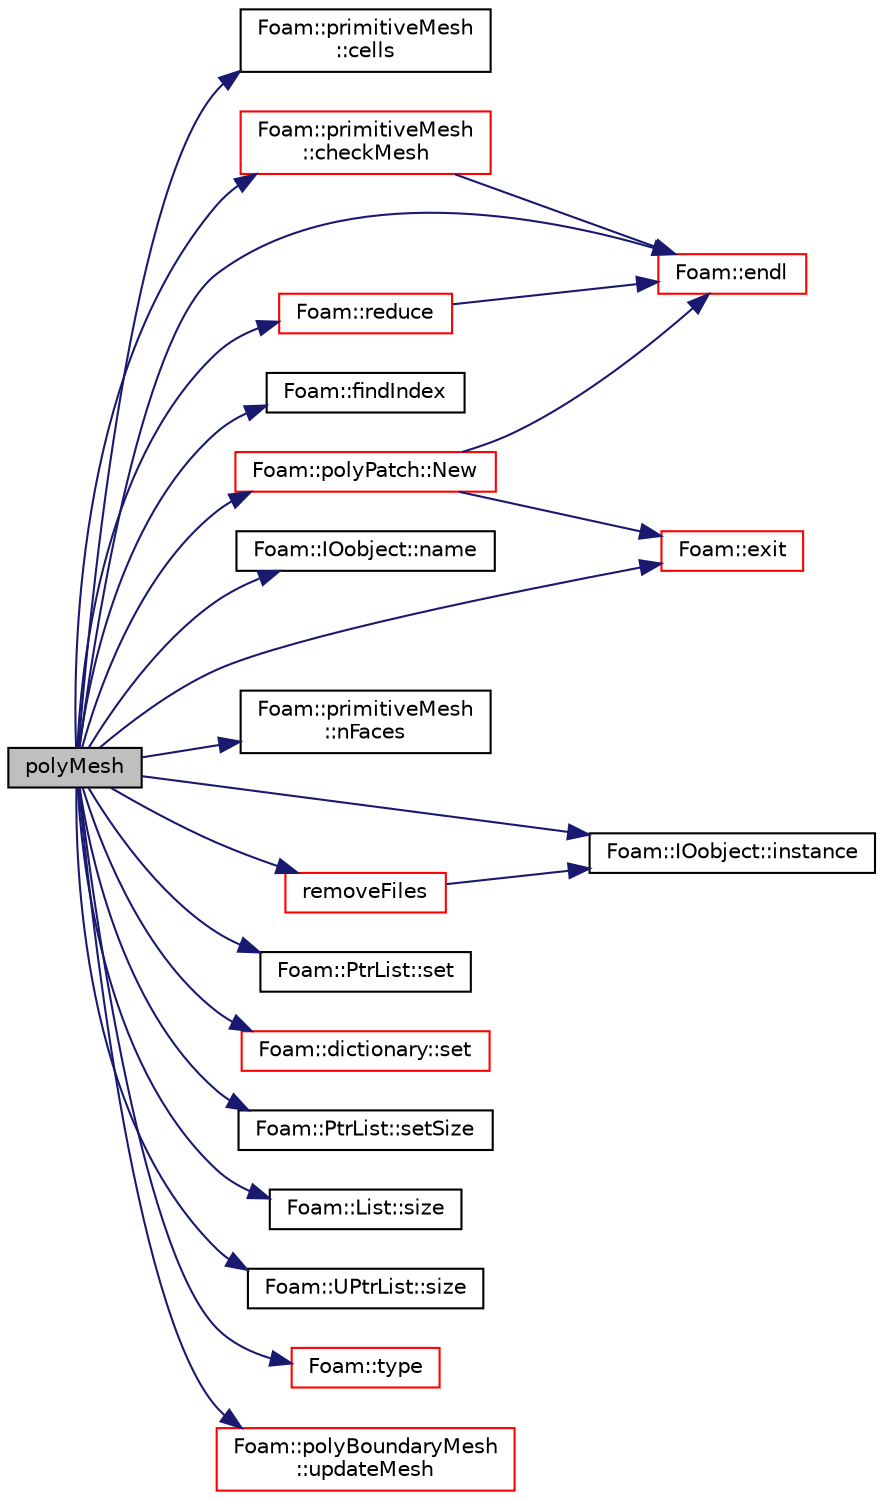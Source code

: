 digraph "polyMesh"
{
  bgcolor="transparent";
  edge [fontname="Helvetica",fontsize="10",labelfontname="Helvetica",labelfontsize="10"];
  node [fontname="Helvetica",fontsize="10",shape=record];
  rankdir="LR";
  Node886 [label="polyMesh",height=0.2,width=0.4,color="black", fillcolor="grey75", style="filled", fontcolor="black"];
  Node886 -> Node887 [color="midnightblue",fontsize="10",style="solid",fontname="Helvetica"];
  Node887 [label="Foam::primitiveMesh\l::cells",height=0.2,width=0.4,color="black",URL="$a28685.html#af19bf800d725a623c7b1d0101d65e7d3"];
  Node886 -> Node888 [color="midnightblue",fontsize="10",style="solid",fontname="Helvetica"];
  Node888 [label="Foam::primitiveMesh\l::checkMesh",height=0.2,width=0.4,color="red",URL="$a28685.html#a4a517558d80c6f18d499768cb53b45c3",tooltip="Check mesh for correctness. Returns false for no error. "];
  Node888 -> Node889 [color="midnightblue",fontsize="10",style="solid",fontname="Helvetica"];
  Node889 [label="Foam::endl",height=0.2,width=0.4,color="red",URL="$a21851.html#a2db8fe02a0d3909e9351bb4275b23ce4",tooltip="Add newline and flush stream. "];
  Node886 -> Node889 [color="midnightblue",fontsize="10",style="solid",fontname="Helvetica"];
  Node886 -> Node918 [color="midnightblue",fontsize="10",style="solid",fontname="Helvetica"];
  Node918 [label="Foam::exit",height=0.2,width=0.4,color="red",URL="$a21851.html#a06ca7250d8e89caf05243ec094843642"];
  Node886 -> Node1193 [color="midnightblue",fontsize="10",style="solid",fontname="Helvetica"];
  Node1193 [label="Foam::findIndex",height=0.2,width=0.4,color="black",URL="$a21851.html#ac16695f83f370df159eed19f92d095fb",tooltip="Find first occurence of given element and return index,. "];
  Node886 -> Node988 [color="midnightblue",fontsize="10",style="solid",fontname="Helvetica"];
  Node988 [label="Foam::IOobject::instance",height=0.2,width=0.4,color="black",URL="$a27249.html#acac6de003b420b848571b5064e50ed89"];
  Node886 -> Node967 [color="midnightblue",fontsize="10",style="solid",fontname="Helvetica"];
  Node967 [label="Foam::IOobject::name",height=0.2,width=0.4,color="black",URL="$a27249.html#acc80e00a8ac919288fb55bd14cc88bf6",tooltip="Return name. "];
  Node886 -> Node1226 [color="midnightblue",fontsize="10",style="solid",fontname="Helvetica"];
  Node1226 [label="Foam::polyPatch::New",height=0.2,width=0.4,color="red",URL="$a28633.html#a1741756fc2a2b6260b8086d1c4f57291",tooltip="Return a pointer to a new patch created on freestore from. "];
  Node1226 -> Node889 [color="midnightblue",fontsize="10",style="solid",fontname="Helvetica"];
  Node1226 -> Node918 [color="midnightblue",fontsize="10",style="solid",fontname="Helvetica"];
  Node886 -> Node996 [color="midnightblue",fontsize="10",style="solid",fontname="Helvetica"];
  Node996 [label="Foam::primitiveMesh\l::nFaces",height=0.2,width=0.4,color="black",URL="$a28685.html#abe602c985a3c9ffa67176e969e77ca6f"];
  Node886 -> Node895 [color="midnightblue",fontsize="10",style="solid",fontname="Helvetica"];
  Node895 [label="Foam::reduce",height=0.2,width=0.4,color="red",URL="$a21851.html#a7ffd6af4acc2eb9ba72ee296b5ecda23"];
  Node895 -> Node889 [color="midnightblue",fontsize="10",style="solid",fontname="Helvetica"];
  Node886 -> Node1227 [color="midnightblue",fontsize="10",style="solid",fontname="Helvetica"];
  Node1227 [label="removeFiles",height=0.2,width=0.4,color="red",URL="$a28565.html#ac8fa2b608d86b221e8c83bed835bc5c5",tooltip="Remove all files from mesh instance() "];
  Node1227 -> Node988 [color="midnightblue",fontsize="10",style="solid",fontname="Helvetica"];
  Node886 -> Node1169 [color="midnightblue",fontsize="10",style="solid",fontname="Helvetica"];
  Node1169 [label="Foam::PtrList::set",height=0.2,width=0.4,color="black",URL="$a27029.html#a2d4fe99e7a41d6359b3c1946995622a0",tooltip="Is element set. "];
  Node886 -> Node1286 [color="midnightblue",fontsize="10",style="solid",fontname="Helvetica"];
  Node1286 [label="Foam::dictionary::set",height=0.2,width=0.4,color="red",URL="$a27129.html#a8396ca7a6d20d7aeebc8b1ac9e18460b",tooltip="Assign a new entry, overwrite any existing entry. "];
  Node886 -> Node1058 [color="midnightblue",fontsize="10",style="solid",fontname="Helvetica"];
  Node1058 [label="Foam::PtrList::setSize",height=0.2,width=0.4,color="black",URL="$a27029.html#aedb985ffeaf1bdbfeccc2a8730405703",tooltip="Reset size of PtrList. If extending the PtrList, new entries are. "];
  Node886 -> Node899 [color="midnightblue",fontsize="10",style="solid",fontname="Helvetica"];
  Node899 [label="Foam::List::size",height=0.2,width=0.4,color="black",URL="$a26833.html#a8a5f6fa29bd4b500caf186f60245b384",tooltip="Override size to be inconsistent with allocated storage. "];
  Node886 -> Node1246 [color="midnightblue",fontsize="10",style="solid",fontname="Helvetica"];
  Node1246 [label="Foam::UPtrList::size",height=0.2,width=0.4,color="black",URL="$a27101.html#a47b3bf30da1eb3ab8076b5fbe00e0494",tooltip="Return the number of elements in the UPtrList. "];
  Node886 -> Node1040 [color="midnightblue",fontsize="10",style="solid",fontname="Helvetica"];
  Node1040 [label="Foam::type",height=0.2,width=0.4,color="red",URL="$a21851.html#aec48583af672626378f501eb9fc32cd1",tooltip="Return the file type: DIRECTORY or FILE. "];
  Node886 -> Node1065 [color="midnightblue",fontsize="10",style="solid",fontname="Helvetica"];
  Node1065 [label="Foam::polyBoundaryMesh\l::updateMesh",height=0.2,width=0.4,color="red",URL="$a28557.html#ae5693a309a936ac1040dd48c2881677f",tooltip="Correct polyBoundaryMesh after topology update. "];
}
